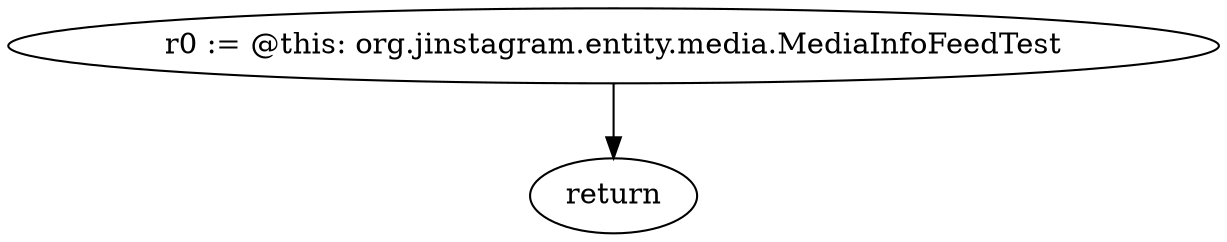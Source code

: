 digraph "unitGraph" {
    "r0 := @this: org.jinstagram.entity.media.MediaInfoFeedTest"
    "return"
    "r0 := @this: org.jinstagram.entity.media.MediaInfoFeedTest"->"return";
}
